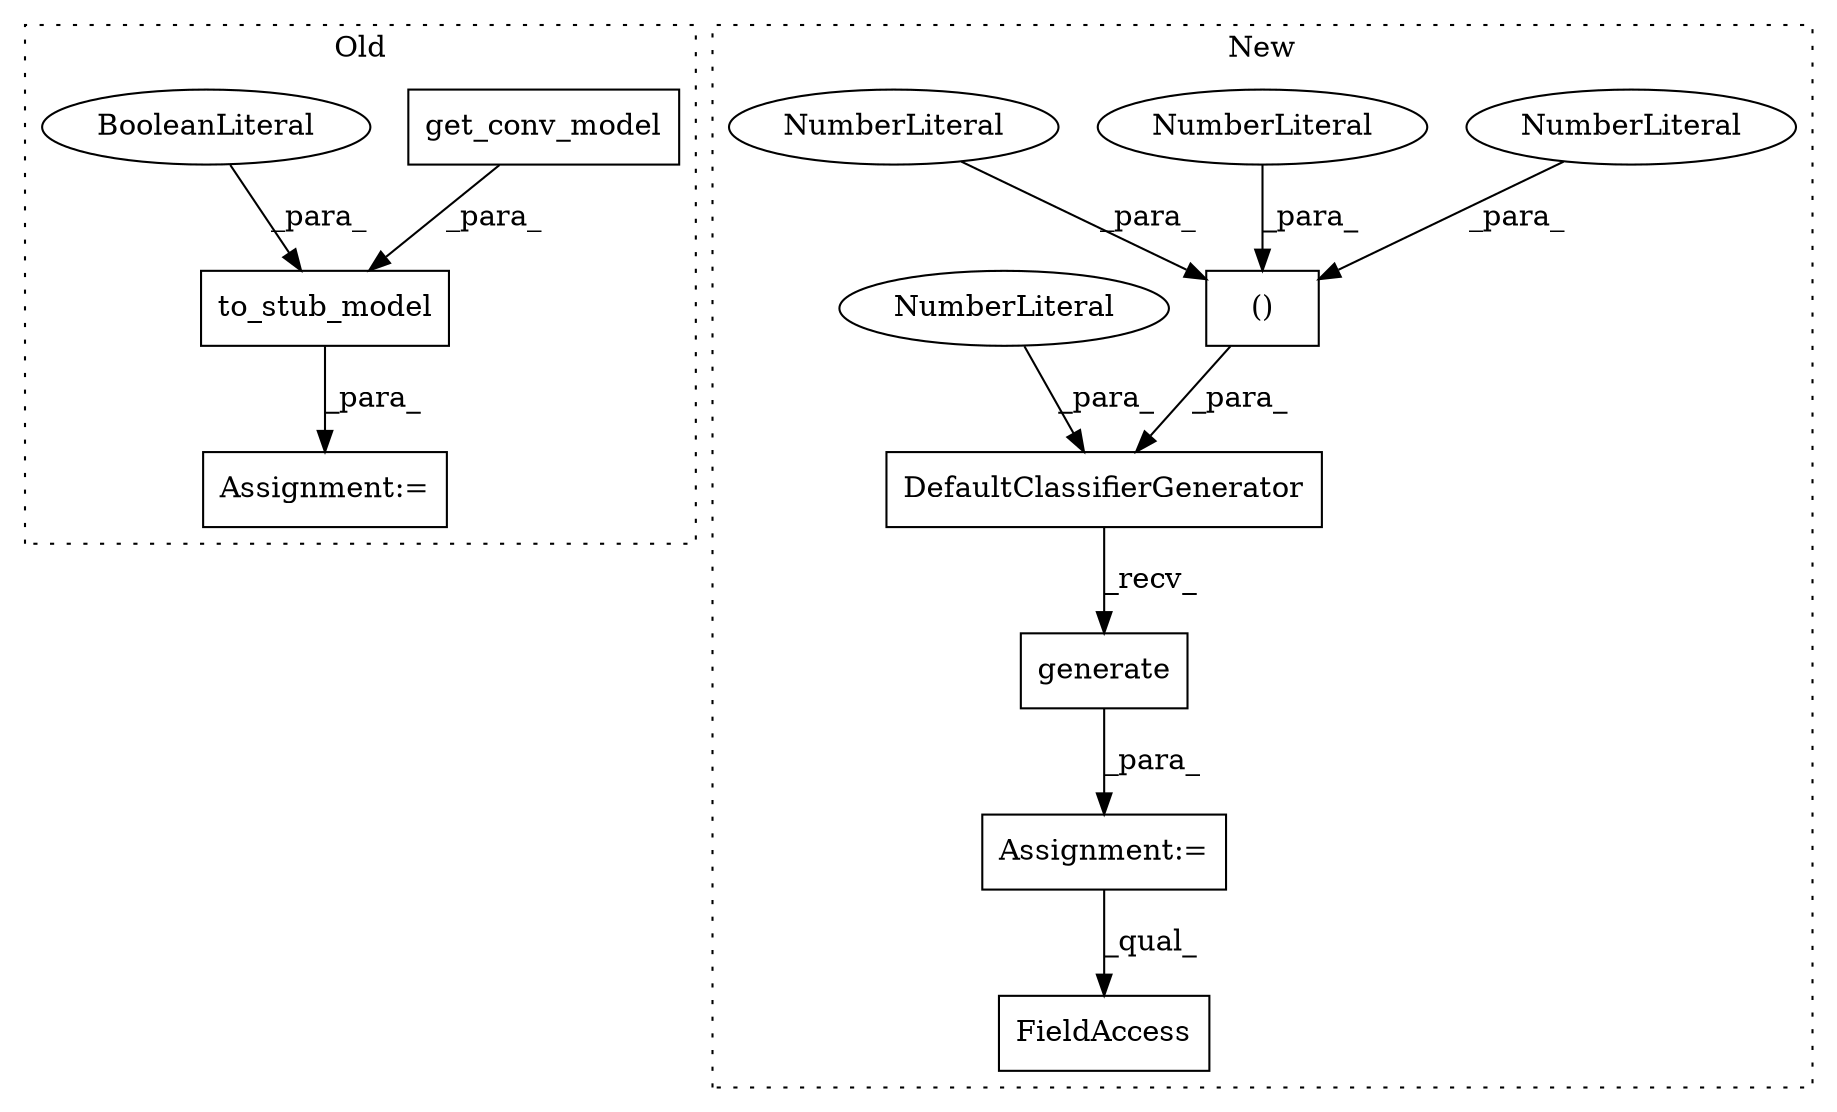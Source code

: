 digraph G {
subgraph cluster0 {
1 [label="get_conv_model" a="32" s="2016" l="16" shape="box"];
10 [label="to_stub_model" a="32" s="2002,2037" l="14,1" shape="box"];
11 [label="BooleanLiteral" a="9" s="2033" l="4" shape="ellipse"];
12 [label="Assignment:=" a="7" s="2001" l="1" shape="box"];
label = "Old";
style="dotted";
}
subgraph cluster1 {
2 [label="generate" a="32" s="2121" l="10" shape="box"];
3 [label="()" a="106" s="2087" l="31" shape="box"];
4 [label="NumberLiteral" a="34" s="2102" l="2" shape="ellipse"];
5 [label="NumberLiteral" a="34" s="2117" l="1" shape="ellipse"];
6 [label="NumberLiteral" a="34" s="2087" l="2" shape="ellipse"];
7 [label="FieldAccess" a="22" s="2192" l="11" shape="box"];
8 [label="DefaultClassifierGenerator" a="32" s="2052,2118" l="27,2" shape="box"];
9 [label="NumberLiteral" a="34" s="2079" l="2" shape="ellipse"];
13 [label="Assignment:=" a="7" s="2051" l="1" shape="box"];
label = "New";
style="dotted";
}
1 -> 10 [label="_para_"];
2 -> 13 [label="_para_"];
3 -> 8 [label="_para_"];
4 -> 3 [label="_para_"];
5 -> 3 [label="_para_"];
6 -> 3 [label="_para_"];
8 -> 2 [label="_recv_"];
9 -> 8 [label="_para_"];
10 -> 12 [label="_para_"];
11 -> 10 [label="_para_"];
13 -> 7 [label="_qual_"];
}